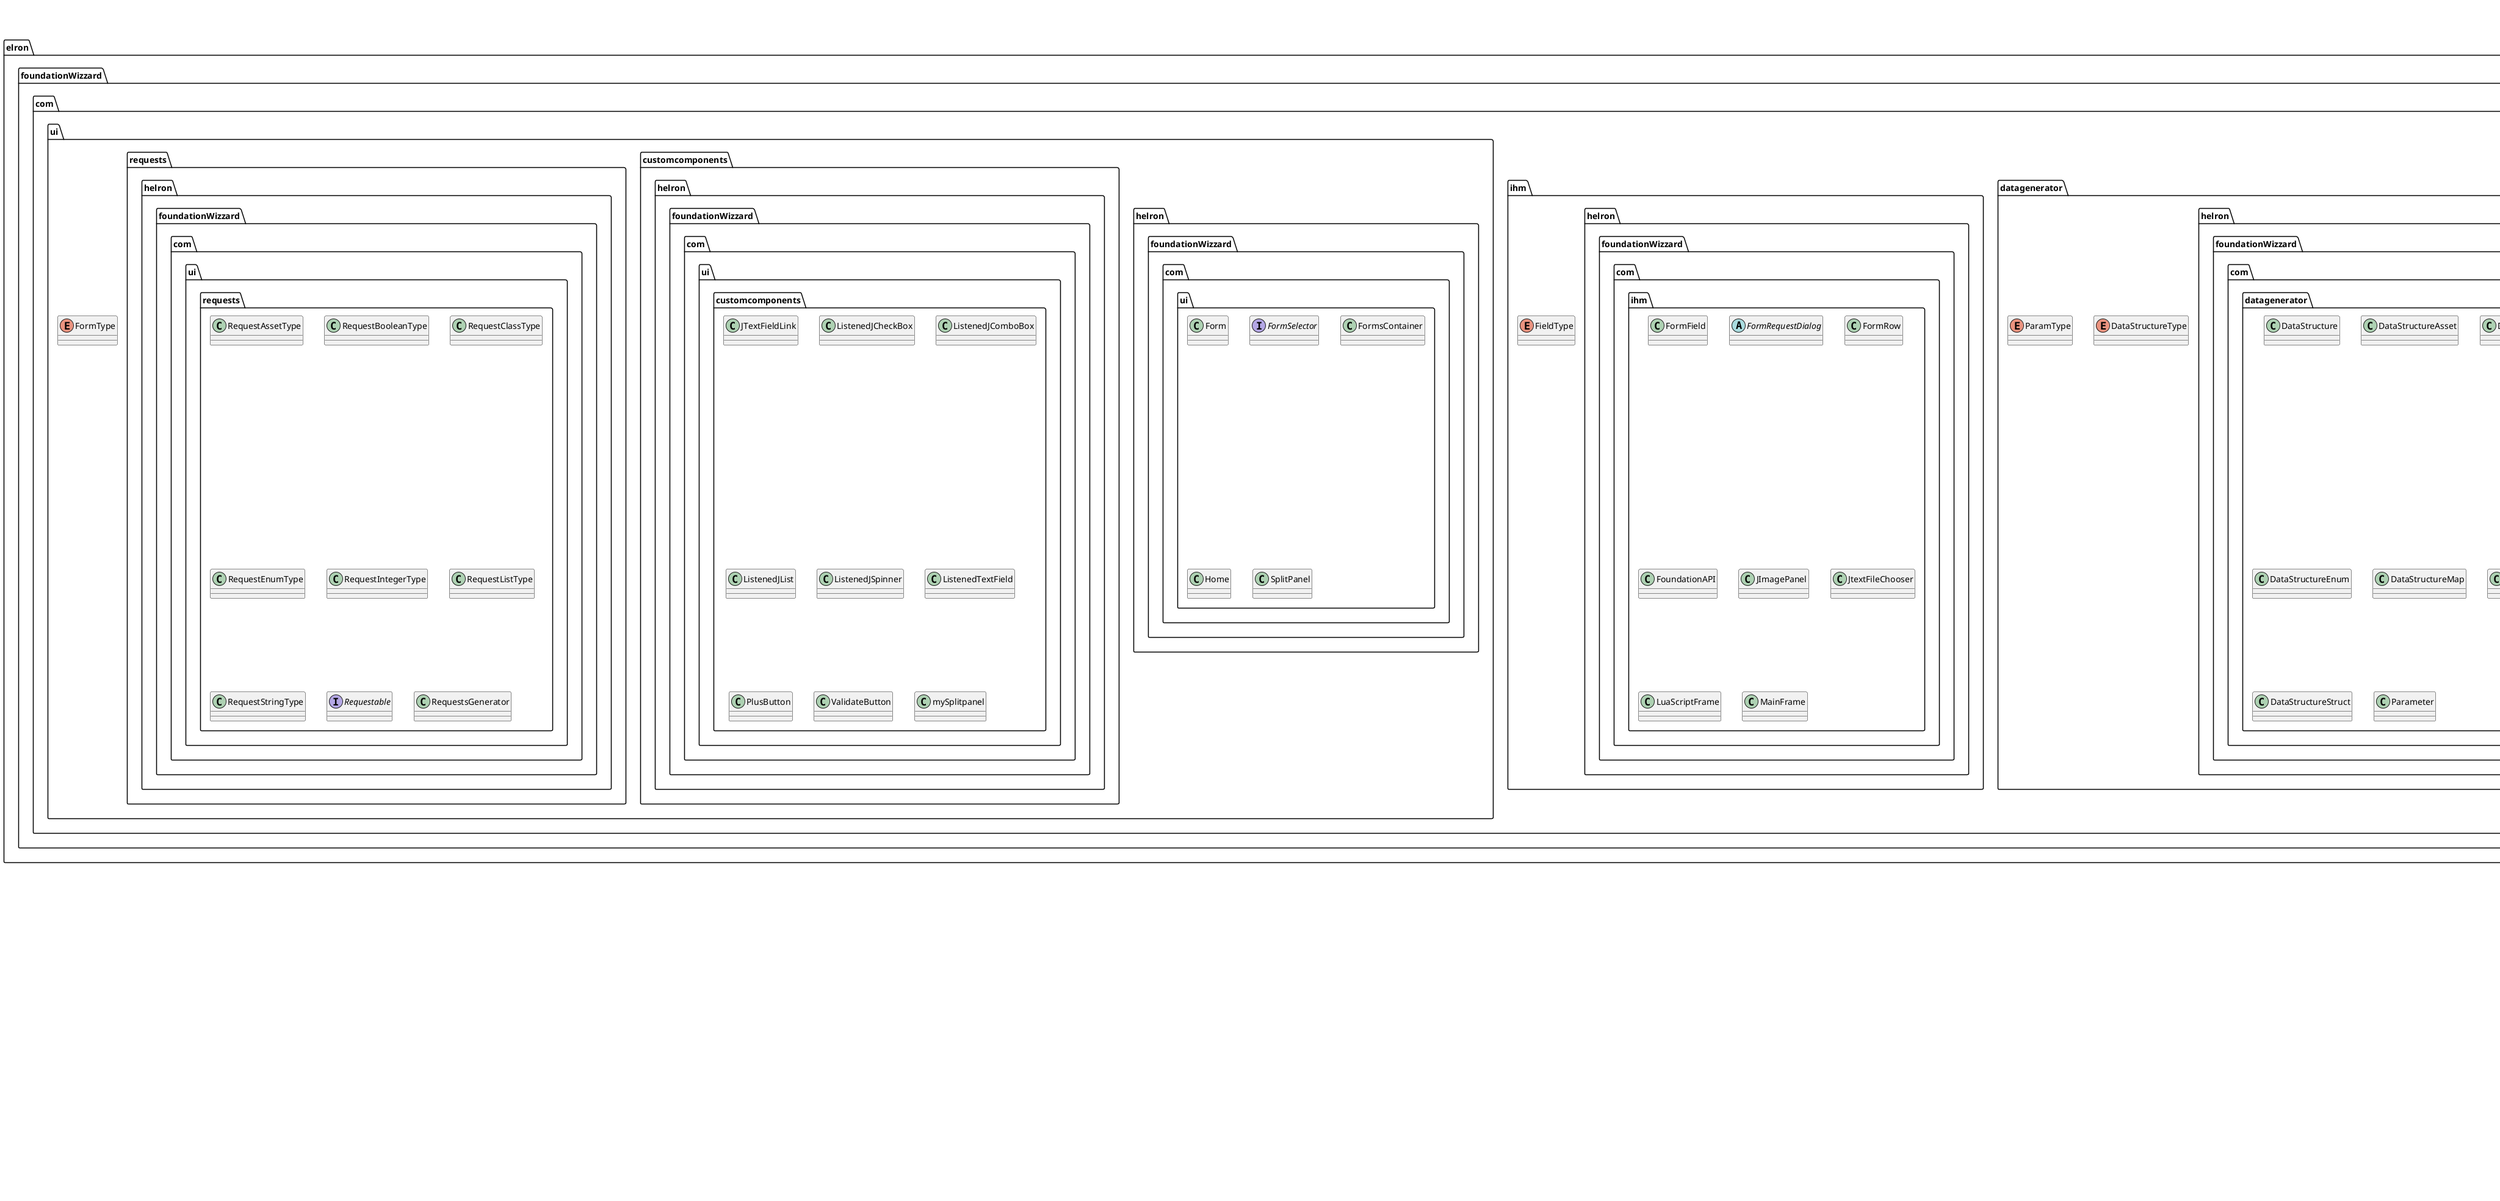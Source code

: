 @startuml

title __WIZZARD's Class Diagram__\n

    namespace elron.foundationWizzard.com {
      class helron.foundationWizzard.com.Main {
      }
    }
  


    namespace elron.foundationWizzard.com {
      namespace api {
        class helron.foundationWizzard.com.api.ApiStructuresExtractor {
        }
      }
    }

  


    namespace elron.foundationWizzard.com {
      namespace api {
        class helron.foundationWizzard.com.api.LuaGenerator {
        }
      }
    }

  


    namespace elron.foundationWizzard.com {
      namespace datagenerator {
        class helron.foundationWizzard.com.datagenerator.DataStructure {
        }
      }
    }


    namespace elron.foundationWizzard.com {
      namespace datagenerator {
        class helron.foundationWizzard.com.datagenerator.DataStructureAsset {
        }
      }
    }

  


    namespace elron.foundationWizzard.com {
      namespace datagenerator {
        class helron.foundationWizzard.com.datagenerator.DataStructureClass {
        }
      }
    }

  


    namespace elron.foundationWizzard.com {
      namespace datagenerator {
        class helron.foundationWizzard.com.datagenerator.DataStructureEnum {
        }
      }
    }

  


    namespace elron.foundationWizzard.com {
      namespace datagenerator {
        class helron.foundationWizzard.com.datagenerator.DataStructureMap {
        }
      }
    }

  

    namespace elron.foundationWizzard.com {
      namespace datagenerator {
        class helron.foundationWizzard.com.datagenerator.DataStructureMapGenerator {
        }
      }
    }



    namespace elron.foundationWizzard.com {
      namespace datagenerator {
        class helron.foundationWizzard.com.datagenerator.DataStructureStruct {
        }
      }
    }

  

    namespace elron.foundationWizzard.com {
      namespace datagenerator {
        enum DataStructureType {
        }
      }
    }

  


    namespace elron.foundationWizzard.com {
      namespace datagenerator {
        enum ParamType {
        }
      }
    }

  

    namespace elron.foundationWizzard.com {
      namespace datagenerator {
        class helron.foundationWizzard.com.datagenerator.Parameter {
        }
      }
    }

  

    namespace elron.foundationWizzard.com {
      namespace ihm {
        enum FieldType {
        }
      }
    }

  


    namespace elron.foundationWizzard.com {
      namespace ihm {
        class helron.foundationWizzard.com.ihm.FormField {
        }
      }
    }



    namespace elron.foundationWizzard.com {
      namespace ihm {
        abstract class helron.foundationWizzard.com.ihm.FormRequestDialog {
        }
      }
    }

  


    namespace elron.foundationWizzard.com {
      namespace ihm {
        class helron.foundationWizzard.com.ihm.FormRow {
        }
      }
    }

  


    namespace elron.foundationWizzard.com {
      namespace ihm {
        class helron.foundationWizzard.com.ihm.FoundationAPI {
        }
      }
    }

  


    namespace elron.foundationWizzard.com {
      namespace ihm {
        class helron.foundationWizzard.com.ihm.JImagePanel {
        }
      }
    }

  


    namespace elron.foundationWizzard.com {
      namespace ihm {
        class helron.foundationWizzard.com.ihm.JtextFileChooser {
        }
      }
    }

  


    namespace elron.foundationWizzard.com {
      namespace ihm {
        class helron.foundationWizzard.com.ihm.LuaScriptFrame {
        }
      }
    }

  


    namespace elron.foundationWizzard.com {
      namespace ihm {
        class helron.foundationWizzard.com.ihm.MainFrame {
        }
      }
    }

  


    namespace elron.foundationWizzard.com {
      namespace ui {
        class helron.foundationWizzard.com.ui.Form {
        }
      }
    }

  


    namespace elron.foundationWizzard.com {
      namespace ui {
        interface helron.foundationWizzard.com.ui.FormSelector {
        }
      }
    }

  


    namespace elron.foundationWizzard.com {
      namespace ui {
        enum FormType {
        }
      }
    }

  

    namespace elron.foundationWizzard.com {
      namespace ui {
        class helron.foundationWizzard.com.ui.FormsContainer {
        }
      }
    }

  


    namespace elron.foundationWizzard.com {
      namespace ui {
        class helron.foundationWizzard.com.ui.Home {
        }
      }
    }

  


    namespace elron.foundationWizzard.com {
      namespace ui {
        class helron.foundationWizzard.com.ui.SplitPanel {
        }
      }
    }

  


    namespace elron.foundationWizzard.com {
      namespace ui {
        namespace customcomponents {
          class helron.foundationWizzard.com.ui.customcomponents.JTextFieldLink {
          }
        }
      }
    }

  


    namespace elron.foundationWizzard.com {
      namespace ui {
        namespace customcomponents {
          class helron.foundationWizzard.com.ui.customcomponents.ListenedJCheckBox {
          }
        }
      }
    }

  


    namespace elron.foundationWizzard.com {
      namespace ui {
        namespace customcomponents {
          class helron.foundationWizzard.com.ui.customcomponents.ListenedJComboBox {
          }
        }
      }
    }

  


    namespace elron.foundationWizzard.com {
      namespace ui {
        namespace customcomponents {
          class helron.foundationWizzard.com.ui.customcomponents.ListenedJList {
          }
        }
      }
    }

  


    namespace elron.foundationWizzard.com {
      namespace ui {
        namespace customcomponents {
          class helron.foundationWizzard.com.ui.customcomponents.ListenedJSpinner {
          }
        }
      }
    }

  


    namespace elron.foundationWizzard.com {
      namespace ui {
        namespace customcomponents {
          class helron.foundationWizzard.com.ui.customcomponents.ListenedTextField {
          }
        }
      }
    }


    namespace elron.foundationWizzard.com {
      namespace ui {
        namespace customcomponents {
          class helron.foundationWizzard.com.ui.customcomponents.PlusButton {
          }
        }
      }
    }

  


    namespace elron.foundationWizzard.com {
      namespace ui {
        namespace customcomponents {
          class helron.foundationWizzard.com.ui.customcomponents.ValidateButton {
          }
        }
      }
    }



    namespace elron.foundationWizzard.com {
      namespace ui {
        namespace customcomponents {
          class helron.foundationWizzard.com.ui.customcomponents.mySplitpanel {
          }
        }
      }
    }

  


    namespace elron.foundationWizzard.com {
      namespace ui {
        namespace requests {
          class helron.foundationWizzard.com.ui.requests.RequestAssetType {
          }
        }
      }
    }

  


    namespace elron.foundationWizzard.com {
      namespace ui {
        namespace requests {
          class helron.foundationWizzard.com.ui.requests.RequestBooleanType {
          }
        }
      }
    }

  


    namespace elron.foundationWizzard.com {
      namespace ui {
        namespace requests {
          class helron.foundationWizzard.com.ui.requests.RequestClassType {
          }
        }
      }
    }

  


    namespace elron.foundationWizzard.com {
      namespace ui {
        namespace requests {
          class helron.foundationWizzard.com.ui.requests.RequestEnumType {
          }
        }
      }
    }

  


    namespace elron.foundationWizzard.com {
      namespace ui {
        namespace requests {
          class helron.foundationWizzard.com.ui.requests.RequestIntegerType {
          }
        }
      }
    }

  


    namespace elron.foundationWizzard.com {
      namespace ui {
        namespace requests {
          class helron.foundationWizzard.com.ui.requests.RequestListType {
          }
        }
      }
    }



    namespace elron.foundationWizzard.com {
      namespace ui {
        namespace requests {
          class helron.foundationWizzard.com.ui.requests.RequestStringType {
          }
        }
      }
    }

  


    namespace elron.foundationWizzard.com {
      namespace ui {
        namespace requests {
          interface helron.foundationWizzard.com.ui.requests.Requestable {
          }
        }
      }
    }

  


    namespace elron.foundationWizzard.com {
      namespace ui {
        namespace requests {
          class helron.foundationWizzard.com.ui.requests.RequestsGenerator {
          }
        }
      }
    }

  

  helron.foundationWizzard.com.datagenerator.DataStructure o-- helron.foundationWizzard.com.datagenerator.DataStructureType : dataStructureType
  helron.foundationWizzard.com.datagenerator.DataStructureAsset -up-|> helron.foundationWizzard.com.datagenerator.DataStructure
  helron.foundationWizzard.com.datagenerator.DataStructureClass -up-|> helron.foundationWizzard.com.datagenerator.DataStructure
  helron.foundationWizzard.com.datagenerator.DataStructureEnum -up-|> helron.foundationWizzard.com.datagenerator.DataStructure
  helron.foundationWizzard.com.datagenerator.DataStructureMapGenerator o-- helron.foundationWizzard.com.datagenerator.DataStructureMap : dataStructureMap
  helron.foundationWizzard.com.datagenerator.DataStructureMapGenerator o-- helron.foundationWizzard.com.api.ApiStructuresExtractor : structures
  helron.foundationWizzard.com.datagenerator.DataStructureStruct -up-|> helron.foundationWizzard.com.datagenerator.DataStructureClass
  helron.foundationWizzard.com.datagenerator.Parameter o-- helron.foundationWizzard.com.datagenerator.ParamType : type
  helron.foundationWizzard.com.ihm.FormField o-- helron.foundationWizzard.com.ihm.FieldType : fieldType
  helron.foundationWizzard.com.ihm.FormRequestDialog -up-|> javax.swing.JDialog
  helron.foundationWizzard.com.ihm.FormRequestDialog o-- helron.foundationWizzard.com.api.ApiStructuresExtractor : structures
  helron.foundationWizzard.com.ihm.FormRequestDialog o-- helron.foundationWizzard.com.ui.FormsContainer : tabsContainer
  helron.foundationWizzard.com.ihm.FormRow -up-|> javax.swing.JPanel
  helron.foundationWizzard.com.ihm.FoundationAPI o-- helron.foundationWizzard.com.api.ApiStructuresExtractor : structures
  helron.foundationWizzard.com.ihm.JImagePanel -up-|> javax.swing.JPanel
  helron.foundationWizzard.com.ihm.JtextFileChooser -up-|> javax.swing.JTextField
  helron.foundationWizzard.com.ihm.LuaScriptFrame -up-|> javax.swing.JFrame
  helron.foundationWizzard.com.ihm.MainFrame -up-|> javax.swing.JFrame
  helron.foundationWizzard.com.ui.Form -up-|> javax.swing.JPanel
  helron.foundationWizzard.com.ui.Form o-- helron.foundationWizzard.com.datagenerator.DataStructure : dataStructure
  helron.foundationWizzard.com.ui.FormsContainer .up.|> helron.foundationWizzard.com.ui.FormSelector
  helron.foundationWizzard.com.ui.FormsContainer -up-|> javax.swing.JTabbedPane
  helron.foundationWizzard.com.ui.FormsContainer o-- helron.foundationWizzard.com.datagenerator.DataStructureMap : dataStructureMap
  helron.foundationWizzard.com.ui.Home -up-|> javax.swing.JPanel
  helron.foundationWizzard.com.ui.SplitPanel -up-|> javax.swing.JPanel
  helron.foundationWizzard.com.ui.SplitPanel o-- helron.foundationWizzard.com.datagenerator.DataStructure : wantedDataStructure
  helron.foundationWizzard.com.ui.SplitPanel o-- helron.foundationWizzard.com.ui.Form : form
  helron.foundationWizzard.com.ui.customcomponents.JTextFieldLink -up-|> javax.swing.JTextField
  helron.foundationWizzard.com.ui.customcomponents.ListenedJCheckBox .up.|> java.awt.event.FocusListener
  helron.foundationWizzard.com.ui.customcomponents.ListenedJCheckBox -up-|> javax.swing.JCheckBox
  helron.foundationWizzard.com.ui.customcomponents.ListenedJCheckBox o-- helron.foundationWizzard.com.ui.Form : activeForm
  helron.foundationWizzard.com.ui.customcomponents.ListenedJComboBox .up.|> java.awt.event.FocusListener
  helron.foundationWizzard.com.ui.customcomponents.ListenedJComboBox -up-|> javax.swing.JComboBox
  helron.foundationWizzard.com.ui.customcomponents.ListenedJList -up-|> javax.swing.JList
  helron.foundationWizzard.com.ui.customcomponents.ListenedJSpinner .up.|> javax.swing.event.ChangeListener
  helron.foundationWizzard.com.ui.customcomponents.ListenedJSpinner -up-|> javax.swing.JSpinner
  helron.foundationWizzard.com.ui.customcomponents.ListenedJSpinner o-- helron.foundationWizzard.com.ui.Form : activeForm
  helron.foundationWizzard.com.ui.customcomponents.ListenedTextField .up.|> java.awt.event.FocusListener
  helron.foundationWizzard.com.ui.customcomponents.ListenedTextField -up-|> javax.swing.JTextField
  helron.foundationWizzard.com.ui.customcomponents.PlusButton -up-|> javax.swing.JButton
  helron.foundationWizzard.com.ui.customcomponents.PlusButton o-- helron.foundationWizzard.com.datagenerator.ParamType : requestedFormType
  helron.foundationWizzard.com.ui.customcomponents.ValidateButton -up-|> javax.swing.JButton
  helron.foundationWizzard.com.ui.customcomponents.mySplitpanel -up-|> javax.swing.JPanel
  helron.foundationWizzard.com.ui.requests.RequestAssetType .up.|> helron.foundationWizzard.com.ui.requests.Requestable
  helron.foundationWizzard.com.ui.requests.RequestBooleanType .up.|> helron.foundationWizzard.com.ui.requests.Requestable
  helron.foundationWizzard.com.ui.requests.RequestClassType .up.|> helron.foundationWizzard.com.ui.requests.Requestable
  helron.foundationWizzard.com.ui.requests.RequestEnumType .up.|> helron.foundationWizzard.com.ui.requests.Requestable
  helron.foundationWizzard.com.ui.requests.RequestIntegerType .up.|> helron.foundationWizzard.com.ui.requests.Requestable
  helron.foundationWizzard.com.ui.requests.RequestListType .up.|> helron.foundationWizzard.com.ui.requests.Requestable
  helron.foundationWizzard.com.ui.requests.RequestStringType .up.|> helron.foundationWizzard.com.ui.requests.Requestable


right footer


PlantUML diagram generated by SketchIt! (https://bitbucket.org/pmesmeur/sketch.it)
For more information about this tool, please contact philippe.mesmeur@gmail.com
endfooter

@enduml
